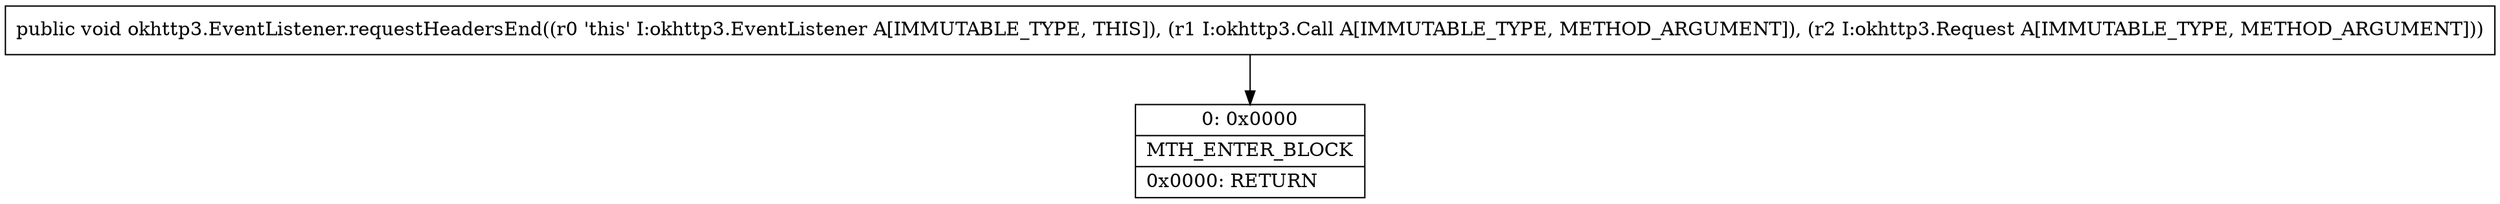 digraph "CFG forokhttp3.EventListener.requestHeadersEnd(Lokhttp3\/Call;Lokhttp3\/Request;)V" {
Node_0 [shape=record,label="{0\:\ 0x0000|MTH_ENTER_BLOCK\l|0x0000: RETURN   \l}"];
MethodNode[shape=record,label="{public void okhttp3.EventListener.requestHeadersEnd((r0 'this' I:okhttp3.EventListener A[IMMUTABLE_TYPE, THIS]), (r1 I:okhttp3.Call A[IMMUTABLE_TYPE, METHOD_ARGUMENT]), (r2 I:okhttp3.Request A[IMMUTABLE_TYPE, METHOD_ARGUMENT])) }"];
MethodNode -> Node_0;
}

